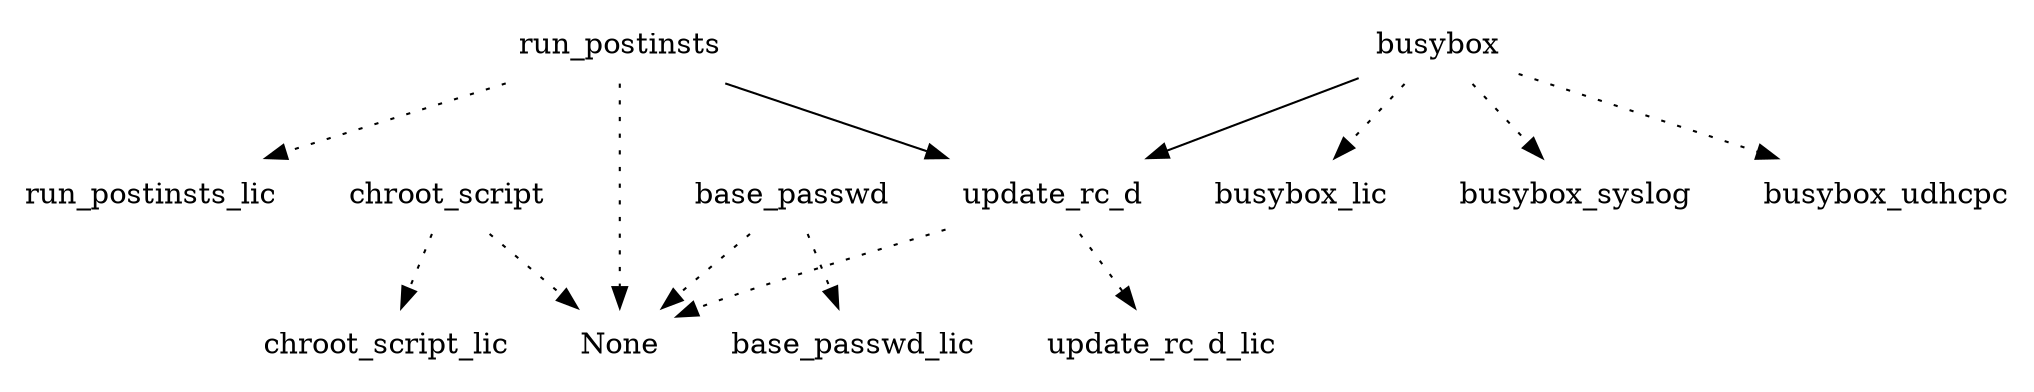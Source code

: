 digraph depends {
    node [shape=plaintext]
base_passwd -> None [style=dotted];
base_passwd -> base_passwd_lic [style=dotted];
busybox -> busybox_lic [style=dotted];
busybox -> busybox_syslog [style=dotted];
busybox -> busybox_udhcpc [style=dotted];
busybox -> update_rc_d;
chroot_script -> None [style=dotted];
chroot_script -> chroot_script_lic [style=dotted];
run_postinsts -> None [style=dotted];
run_postinsts -> run_postinsts_lic [style=dotted];
run_postinsts -> update_rc_d;
update_rc_d -> None [style=dotted];
update_rc_d -> update_rc_d_lic [style=dotted];
}
